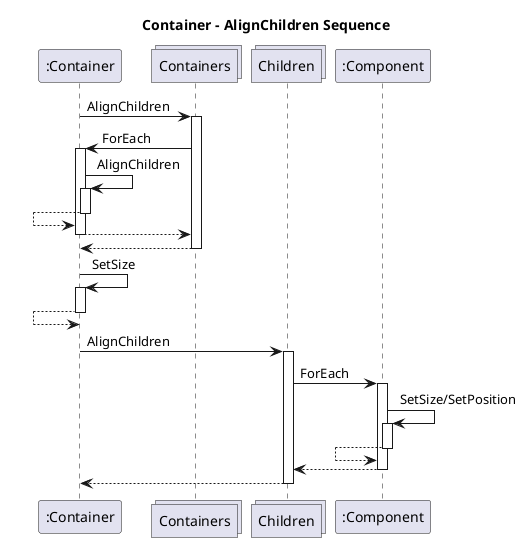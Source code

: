 @startuml AlignChildrenSequence
title Container - AlignChildren Sequence

participant ":Container" as Container
collections "Containers" as Containers
collections "Children" as Children
participant ":Component" as Component

Container -> Containers : AlignChildren
activate Containers

    Containers -> Container : ForEach
    activate Container

        Container -> Container : AlignChildren
        activate Container
        
        Container <-- Container
        deactivate Container

    Containers <-- Container
    deactivate Container

Container <-- Containers
deactivate Containers

Container -> Container : SetSize
activate Container

Container <-- Container
deactivate Container

Container -> Children : AlignChildren
activate Children

    Children -> Component : ForEach
    activate Component

        Component -> Component : SetSize/SetPosition
        activate Component

        Component <-- Component
        deactivate Component

    Children <-- Component
    deactivate Component

Container <-- Children
deactivate Children

@enduml
